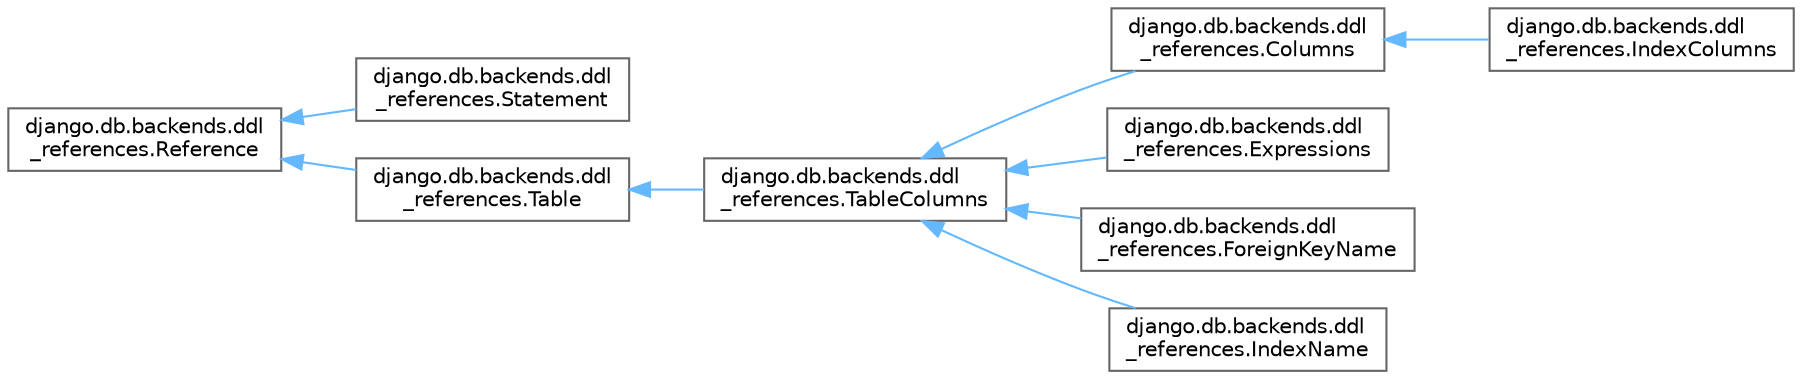 digraph "Graphical Class Hierarchy"
{
 // LATEX_PDF_SIZE
  bgcolor="transparent";
  edge [fontname=Helvetica,fontsize=10,labelfontname=Helvetica,labelfontsize=10];
  node [fontname=Helvetica,fontsize=10,shape=box,height=0.2,width=0.4];
  rankdir="LR";
  Node0 [id="Node000000",label="django.db.backends.ddl\l_references.Reference",height=0.2,width=0.4,color="grey40", fillcolor="white", style="filled",URL="$classdjango_1_1db_1_1backends_1_1ddl__references_1_1_reference.html",tooltip=" "];
  Node0 -> Node1 [id="edge1441_Node000000_Node000001",dir="back",color="steelblue1",style="solid",tooltip=" "];
  Node1 [id="Node000001",label="django.db.backends.ddl\l_references.Statement",height=0.2,width=0.4,color="grey40", fillcolor="white", style="filled",URL="$classdjango_1_1db_1_1backends_1_1ddl__references_1_1_statement.html",tooltip=" "];
  Node0 -> Node2 [id="edge1442_Node000000_Node000002",dir="back",color="steelblue1",style="solid",tooltip=" "];
  Node2 [id="Node000002",label="django.db.backends.ddl\l_references.Table",height=0.2,width=0.4,color="grey40", fillcolor="white", style="filled",URL="$classdjango_1_1db_1_1backends_1_1ddl__references_1_1_table.html",tooltip=" "];
  Node2 -> Node3 [id="edge1443_Node000002_Node000003",dir="back",color="steelblue1",style="solid",tooltip=" "];
  Node3 [id="Node000003",label="django.db.backends.ddl\l_references.TableColumns",height=0.2,width=0.4,color="grey40", fillcolor="white", style="filled",URL="$classdjango_1_1db_1_1backends_1_1ddl__references_1_1_table_columns.html",tooltip=" "];
  Node3 -> Node4 [id="edge1444_Node000003_Node000004",dir="back",color="steelblue1",style="solid",tooltip=" "];
  Node4 [id="Node000004",label="django.db.backends.ddl\l_references.Columns",height=0.2,width=0.4,color="grey40", fillcolor="white", style="filled",URL="$classdjango_1_1db_1_1backends_1_1ddl__references_1_1_columns.html",tooltip=" "];
  Node4 -> Node5 [id="edge1445_Node000004_Node000005",dir="back",color="steelblue1",style="solid",tooltip=" "];
  Node5 [id="Node000005",label="django.db.backends.ddl\l_references.IndexColumns",height=0.2,width=0.4,color="grey40", fillcolor="white", style="filled",URL="$classdjango_1_1db_1_1backends_1_1ddl__references_1_1_index_columns.html",tooltip=" "];
  Node3 -> Node6 [id="edge1446_Node000003_Node000006",dir="back",color="steelblue1",style="solid",tooltip=" "];
  Node6 [id="Node000006",label="django.db.backends.ddl\l_references.Expressions",height=0.2,width=0.4,color="grey40", fillcolor="white", style="filled",URL="$classdjango_1_1db_1_1backends_1_1ddl__references_1_1_expressions.html",tooltip=" "];
  Node3 -> Node7 [id="edge1447_Node000003_Node000007",dir="back",color="steelblue1",style="solid",tooltip=" "];
  Node7 [id="Node000007",label="django.db.backends.ddl\l_references.ForeignKeyName",height=0.2,width=0.4,color="grey40", fillcolor="white", style="filled",URL="$classdjango_1_1db_1_1backends_1_1ddl__references_1_1_foreign_key_name.html",tooltip=" "];
  Node3 -> Node8 [id="edge1448_Node000003_Node000008",dir="back",color="steelblue1",style="solid",tooltip=" "];
  Node8 [id="Node000008",label="django.db.backends.ddl\l_references.IndexName",height=0.2,width=0.4,color="grey40", fillcolor="white", style="filled",URL="$classdjango_1_1db_1_1backends_1_1ddl__references_1_1_index_name.html",tooltip=" "];
}
